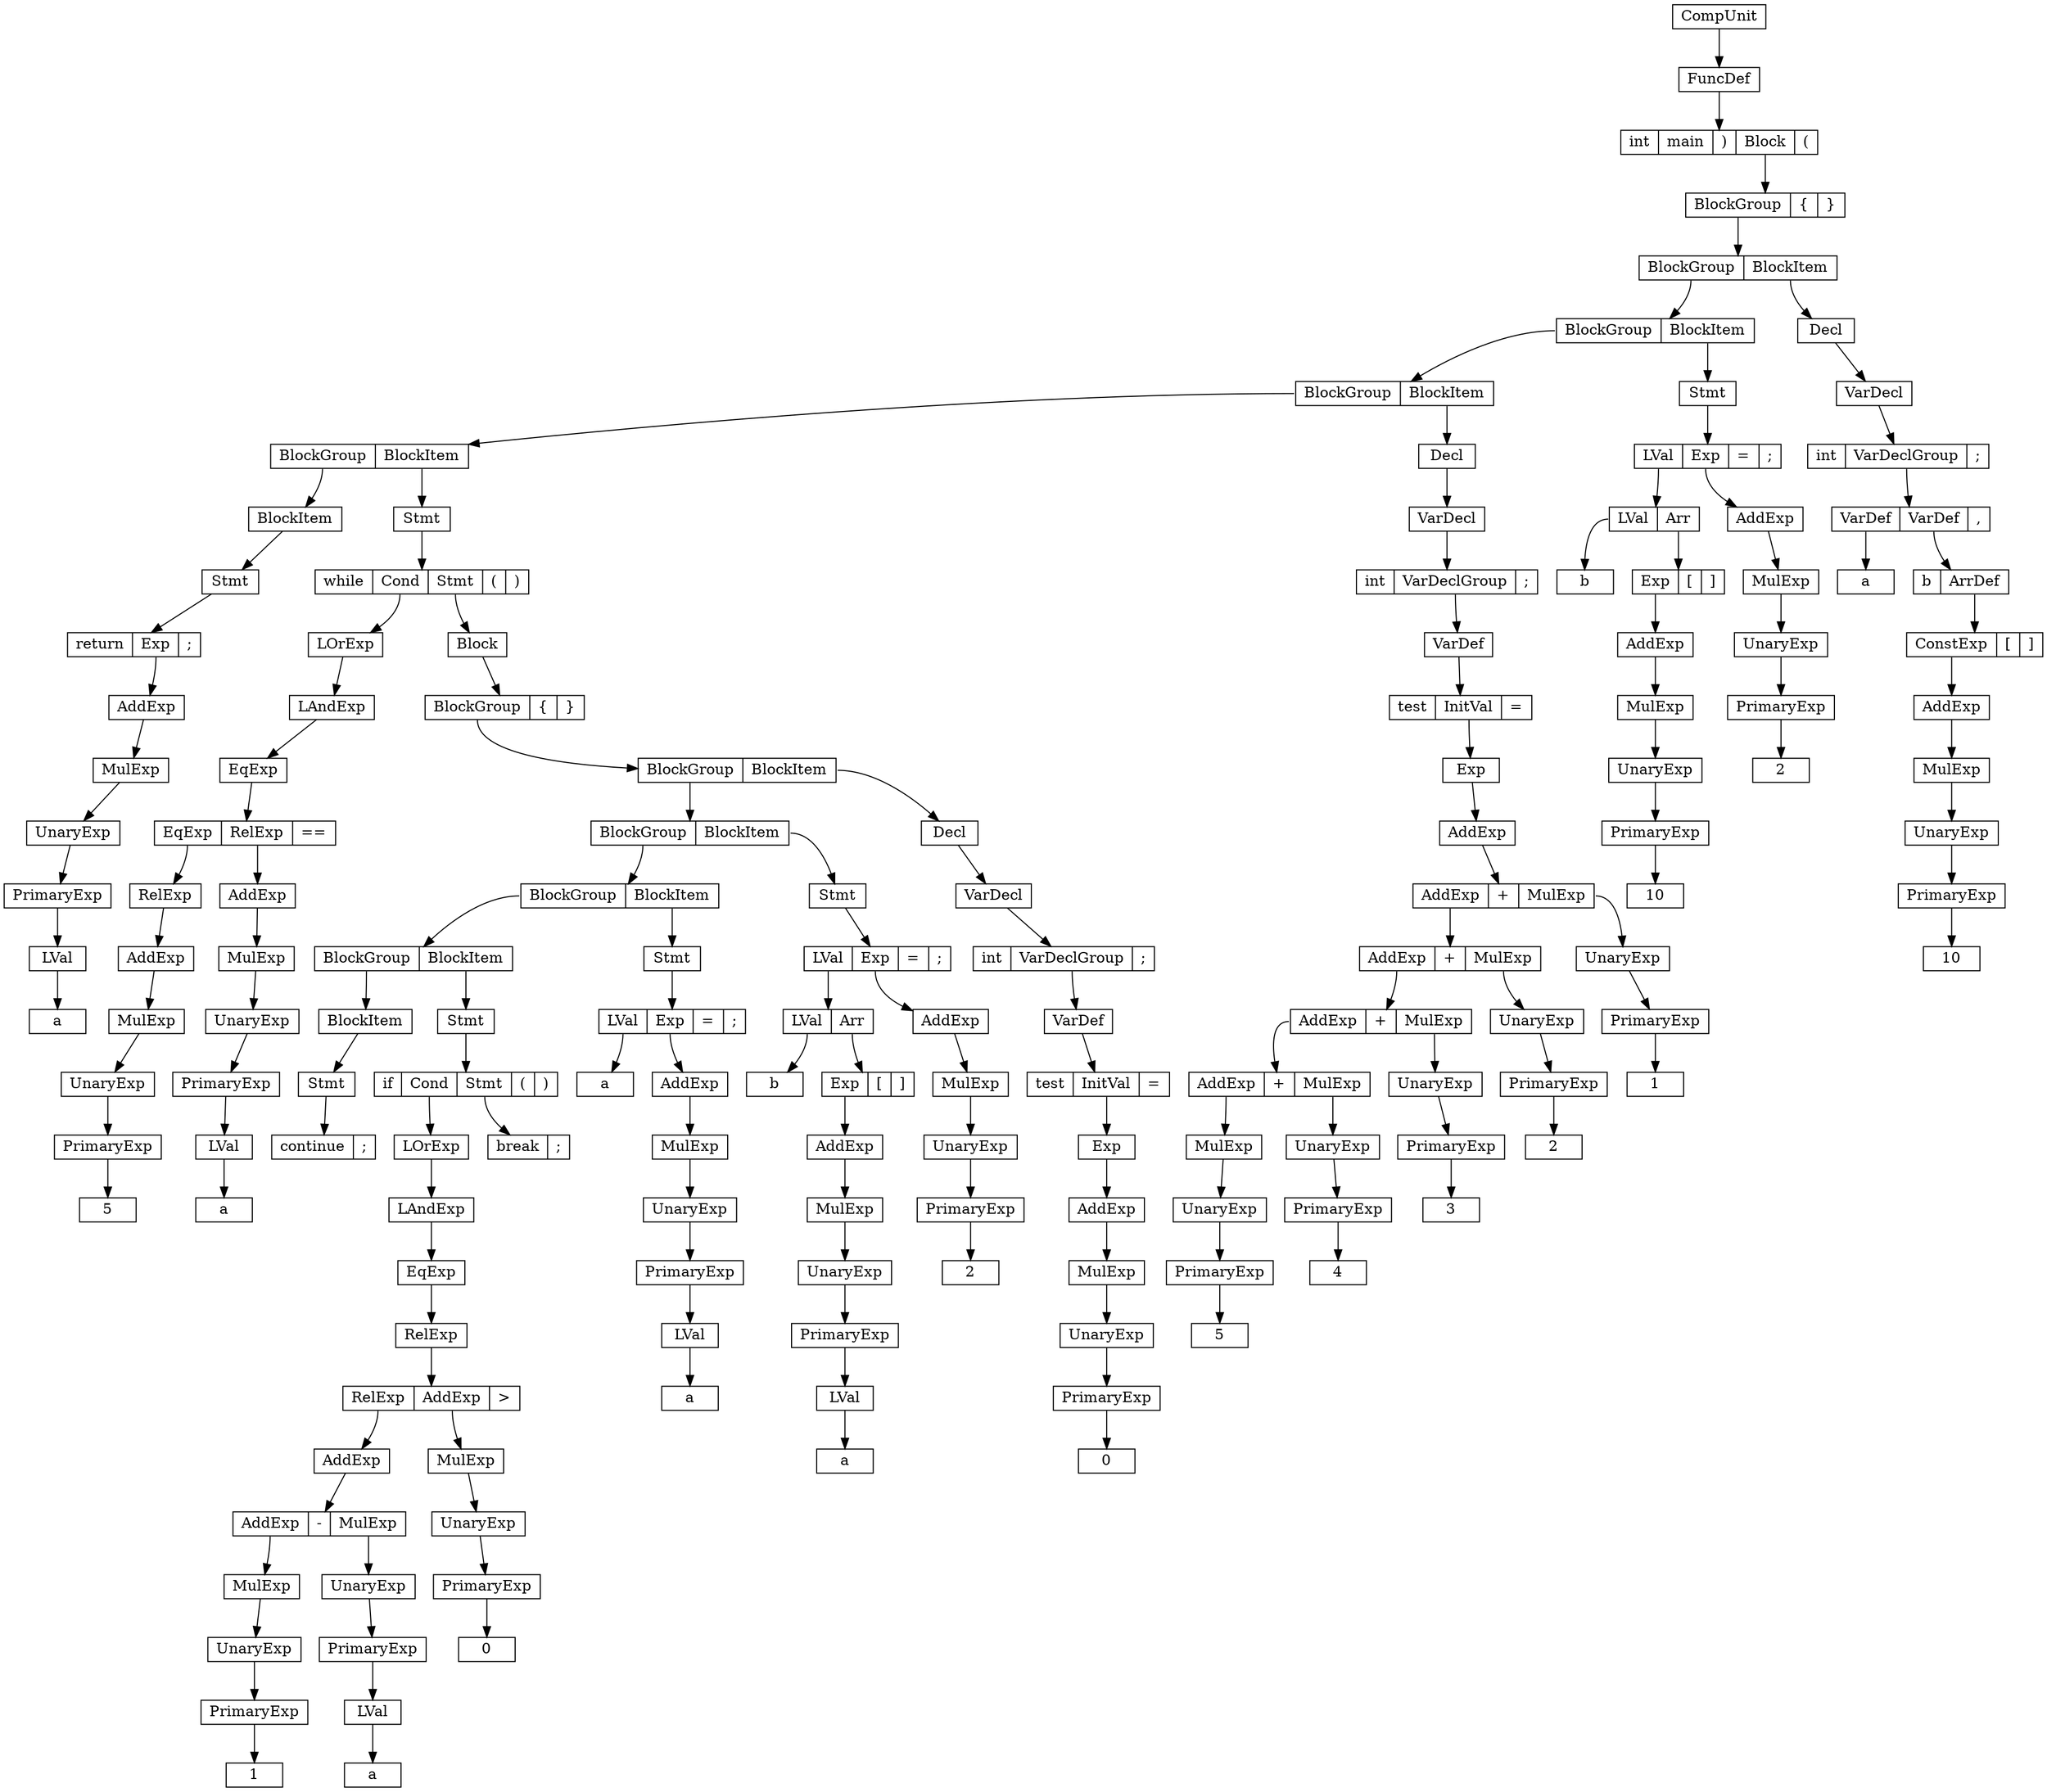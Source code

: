 digraph " "{node [shape = record,height=.1]node0[label="<f0> CompUnit"]node1[label = "<f0> FuncDef"];
"node0":f0->"node1";
node2[label = "<f0> int|<f1> main|<f2> )|<f3> Block|<f4> \("];
"node1":f0->"node2";
node6[label = "<f0> BlockGroup|<f1> \{|<f2> \}"];
"node2":f3->"node6";
node7[label = "<f0> BlockGroup|<f1> BlockItem"];
"node6":f0->"node7";
node8[label = "<f0> BlockGroup|<f1> BlockItem"];
"node7":f0->"node8";
node9[label = "<f0> BlockGroup|<f1> BlockItem"];
"node8":f0->"node9";
node10[label = "<f0> BlockGroup|<f1> BlockItem"];
"node9":f0->"node10";
node11[label = "<f0> BlockItem"];
"node10":f0->"node11";
node12[label = "<f0> Stmt"];
"node11":f0->"node12";
node13[label = "<f0> return|<f1> Exp|<f2> \;"];
"node12":f0->"node13";
node15[label = "<f0> AddExp"];
"node13":f1->"node15";
node16[label = "<f0> MulExp"];
"node15":f0->"node16";
node17[label = "<f0> UnaryExp"];
"node16":f0->"node17";
node18[label = "<f0> PrimaryExp"];
"node17":f0->"node18";
node19[label = "<f0> LVal"];
"node18":f0->"node19";
node20[label = "<f0> a"];
"node19":f0->"node20";
node23[label = "<f0> Stmt"];
"node10":f1->"node23";
node24[label = "<f0> while|<f1> Cond|<f2> Stmt|<f3> \(|<f4> \)"];
"node23":f0->"node24";
node26[label = "<f0> LOrExp"];
"node24":f1->"node26";
node27[label = "<f0> LAndExp"];
"node26":f0->"node27";
node28[label = "<f0> EqExp"];
"node27":f0->"node28";
node29[label = "<f0> EqExp|<f1> RelExp|<f2> \=="];
"node28":f0->"node29";
node30[label = "<f0> RelExp"];
"node29":f0->"node30";
node31[label = "<f0> AddExp"];
"node30":f0->"node31";
node32[label = "<f0> MulExp"];
"node31":f0->"node32";
node33[label = "<f0> UnaryExp"];
"node32":f0->"node33";
node34[label = "<f0> PrimaryExp"];
"node33":f0->"node34";
node35[label = "<f0> 5"];
"node34":f0->"node35";
node37[label = "<f0> AddExp"];
"node29":f1->"node37";
node38[label = "<f0> MulExp"];
"node37":f0->"node38";
node39[label = "<f0> UnaryExp"];
"node38":f0->"node39";
node40[label = "<f0> PrimaryExp"];
"node39":f0->"node40";
node41[label = "<f0> LVal"];
"node40":f0->"node41";
node42[label = "<f0> a"];
"node41":f0->"node42";
node45[label = "<f0> Block"];
"node24":f2->"node45";
node46[label = "<f0> BlockGroup|<f1> \{|<f2> \}"];
"node45":f0->"node46";
node47[label = "<f0> BlockGroup|<f1> BlockItem"];
"node46":f0->"node47";
node48[label = "<f0> BlockGroup|<f1> BlockItem"];
"node47":f0->"node48";
node49[label = "<f0> BlockGroup|<f1> BlockItem"];
"node48":f0->"node49";
node50[label = "<f0> BlockGroup|<f1> BlockItem"];
"node49":f0->"node50";
node51[label = "<f0> BlockItem"];
"node50":f0->"node51";
node52[label = "<f0> Stmt"];
"node51":f0->"node52";
node53[label = "<f0> continue|<f1> \;"];
"node52":f0->"node53";
node56[label = "<f0> Stmt"];
"node50":f1->"node56";
node57[label = "<f0> if|<f1> Cond|<f2> Stmt|<f3> \(|<f4> \)"];
"node56":f0->"node57";
node59[label = "<f0> LOrExp"];
"node57":f1->"node59";
node60[label = "<f0> LAndExp"];
"node59":f0->"node60";
node61[label = "<f0> EqExp"];
"node60":f0->"node61";
node62[label = "<f0> RelExp"];
"node61":f0->"node62";
node63[label = "<f0> RelExp|<f1> AddExp|<f2> \>"];
"node62":f0->"node63";
node64[label = "<f0> AddExp"];
"node63":f0->"node64";
node65[label = "<f0> AddExp|<f1> -|<f2> MulExp"];
"node64":f0->"node65";
node66[label = "<f0> MulExp"];
"node65":f0->"node66";
node67[label = "<f0> UnaryExp"];
"node66":f0->"node67";
node68[label = "<f0> PrimaryExp"];
"node67":f0->"node68";
node69[label = "<f0> 1"];
"node68":f0->"node69";
node72[label = "<f0> UnaryExp"];
"node65":f2->"node72";
node73[label = "<f0> PrimaryExp"];
"node72":f0->"node73";
node74[label = "<f0> LVal"];
"node73":f0->"node74";
node75[label = "<f0> a"];
"node74":f0->"node75";
node77[label = "<f0> MulExp"];
"node63":f1->"node77";
node78[label = "<f0> UnaryExp"];
"node77":f0->"node78";
node79[label = "<f0> PrimaryExp"];
"node78":f0->"node79";
node80[label = "<f0> 0"];
"node79":f0->"node80";
node83[label = "<f0> break|<f1> \;"];
"node57":f2->"node83";
node88[label = "<f0> Stmt"];
"node49":f1->"node88";
node89[label = "<f0> LVal|<f1> Exp|<f2> \=|<f3> \;"];
"node88":f0->"node89";
node90[label = "<f0> a"];
"node89":f0->"node90";
node92[label = "<f0> AddExp"];
"node89":f1->"node92";
node93[label = "<f0> MulExp"];
"node92":f0->"node93";
node94[label = "<f0> UnaryExp"];
"node93":f0->"node94";
node95[label = "<f0> PrimaryExp"];
"node94":f0->"node95";
node96[label = "<f0> LVal"];
"node95":f0->"node96";
node97[label = "<f0> a"];
"node96":f0->"node97";
node101[label = "<f0> Stmt"];
"node48":f1->"node101";
node102[label = "<f0> LVal|<f1> Exp|<f2> \=|<f3> \;"];
"node101":f0->"node102";
node103[label = "<f0> LVal|<f1> Arr"];
"node102":f0->"node103";
node104[label = "<f0> b"];
"node103":f0->"node104";
node106[label = "<f0> Exp|<f1> \[|<f2> \]"];
"node103":f1->"node106";
node107[label = "<f0> AddExp"];
"node106":f0->"node107";
node108[label = "<f0> MulExp"];
"node107":f0->"node108";
node109[label = "<f0> UnaryExp"];
"node108":f0->"node109";
node110[label = "<f0> PrimaryExp"];
"node109":f0->"node110";
node111[label = "<f0> LVal"];
"node110":f0->"node111";
node112[label = "<f0> a"];
"node111":f0->"node112";
node116[label = "<f0> AddExp"];
"node102":f1->"node116";
node117[label = "<f0> MulExp"];
"node116":f0->"node117";
node118[label = "<f0> UnaryExp"];
"node117":f0->"node118";
node119[label = "<f0> PrimaryExp"];
"node118":f0->"node119";
node120[label = "<f0> 2"];
"node119":f0->"node120";
node124[label = "<f0> Decl"];
"node47":f1->"node124";
node125[label = "<f0> VarDecl"];
"node124":f0->"node125";
node126[label = "<f0> int|<f1> VarDeclGroup|<f2> \;"];
"node125":f0->"node126";
node128[label = "<f0> VarDef"];
"node126":f1->"node128";
node129[label = "<f0> test|<f1> InitVal|<f2> \="];
"node128":f0->"node129";
node131[label = "<f0> Exp"];
"node129":f1->"node131";
node132[label = "<f0> AddExp"];
"node131":f0->"node132";
node133[label = "<f0> MulExp"];
"node132":f0->"node133";
node134[label = "<f0> UnaryExp"];
"node133":f0->"node134";
node135[label = "<f0> PrimaryExp"];
"node134":f0->"node135";
node136[label = "<f0> 0"];
"node135":f0->"node136";
node144[label = "<f0> Decl"];
"node9":f1->"node144";
node145[label = "<f0> VarDecl"];
"node144":f0->"node145";
node146[label = "<f0> int|<f1> VarDeclGroup|<f2> \;"];
"node145":f0->"node146";
node148[label = "<f0> VarDef"];
"node146":f1->"node148";
node149[label = "<f0> test|<f1> InitVal|<f2> \="];
"node148":f0->"node149";
node151[label = "<f0> Exp"];
"node149":f1->"node151";
node152[label = "<f0> AddExp"];
"node151":f0->"node152";
node153[label = "<f0> AddExp|<f1> +|<f2> MulExp"];
"node152":f0->"node153";
node154[label = "<f0> AddExp|<f1> +|<f2> MulExp"];
"node153":f0->"node154";
node155[label = "<f0> AddExp|<f1> +|<f2> MulExp"];
"node154":f0->"node155";
node156[label = "<f0> AddExp|<f1> +|<f2> MulExp"];
"node155":f0->"node156";
node157[label = "<f0> MulExp"];
"node156":f0->"node157";
node158[label = "<f0> UnaryExp"];
"node157":f0->"node158";
node159[label = "<f0> PrimaryExp"];
"node158":f0->"node159";
node160[label = "<f0> 5"];
"node159":f0->"node160";
node163[label = "<f0> UnaryExp"];
"node156":f2->"node163";
node164[label = "<f0> PrimaryExp"];
"node163":f0->"node164";
node165[label = "<f0> 4"];
"node164":f0->"node165";
node168[label = "<f0> UnaryExp"];
"node155":f2->"node168";
node169[label = "<f0> PrimaryExp"];
"node168":f0->"node169";
node170[label = "<f0> 3"];
"node169":f0->"node170";
node173[label = "<f0> UnaryExp"];
"node154":f2->"node173";
node174[label = "<f0> PrimaryExp"];
"node173":f0->"node174";
node175[label = "<f0> 2"];
"node174":f0->"node175";
node178[label = "<f0> UnaryExp"];
"node153":f2->"node178";
node179[label = "<f0> PrimaryExp"];
"node178":f0->"node179";
node180[label = "<f0> 1"];
"node179":f0->"node180";
node184[label = "<f0> Stmt"];
"node8":f1->"node184";
node185[label = "<f0> LVal|<f1> Exp|<f2> \=|<f3> \;"];
"node184":f0->"node185";
node186[label = "<f0> LVal|<f1> Arr"];
"node185":f0->"node186";
node187[label = "<f0> b"];
"node186":f0->"node187";
node189[label = "<f0> Exp|<f1> \[|<f2> \]"];
"node186":f1->"node189";
node190[label = "<f0> AddExp"];
"node189":f0->"node190";
node191[label = "<f0> MulExp"];
"node190":f0->"node191";
node192[label = "<f0> UnaryExp"];
"node191":f0->"node192";
node193[label = "<f0> PrimaryExp"];
"node192":f0->"node193";
node194[label = "<f0> 10"];
"node193":f0->"node194";
node198[label = "<f0> AddExp"];
"node185":f1->"node198";
node199[label = "<f0> MulExp"];
"node198":f0->"node199";
node200[label = "<f0> UnaryExp"];
"node199":f0->"node200";
node201[label = "<f0> PrimaryExp"];
"node200":f0->"node201";
node202[label = "<f0> 2"];
"node201":f0->"node202";
node206[label = "<f0> Decl"];
"node7":f1->"node206";
node207[label = "<f0> VarDecl"];
"node206":f0->"node207";
node208[label = "<f0> int|<f1> VarDeclGroup|<f2> \;"];
"node207":f0->"node208";
node210[label = "<f0> VarDef|<f1> VarDef|<f2> \,"];
"node208":f1->"node210";
node211[label = "<f0> a"];
"node210":f0->"node211";
node213[label = "<f0> b|<f1> ArrDef"];
"node210":f1->"node213";
node215[label = "<f0> ConstExp|<f1> \[|<f2> \]"];
"node213":f1->"node215";
node216[label = "<f0> AddExp"];
"node215":f0->"node216";
node217[label = "<f0> MulExp"];
"node216":f0->"node217";
node218[label = "<f0> UnaryExp"];
"node217":f0->"node218";
node219[label = "<f0> PrimaryExp"];
"node218":f0->"node219";
node220[label = "<f0> 10"];
"node219":f0->"node220";
}
